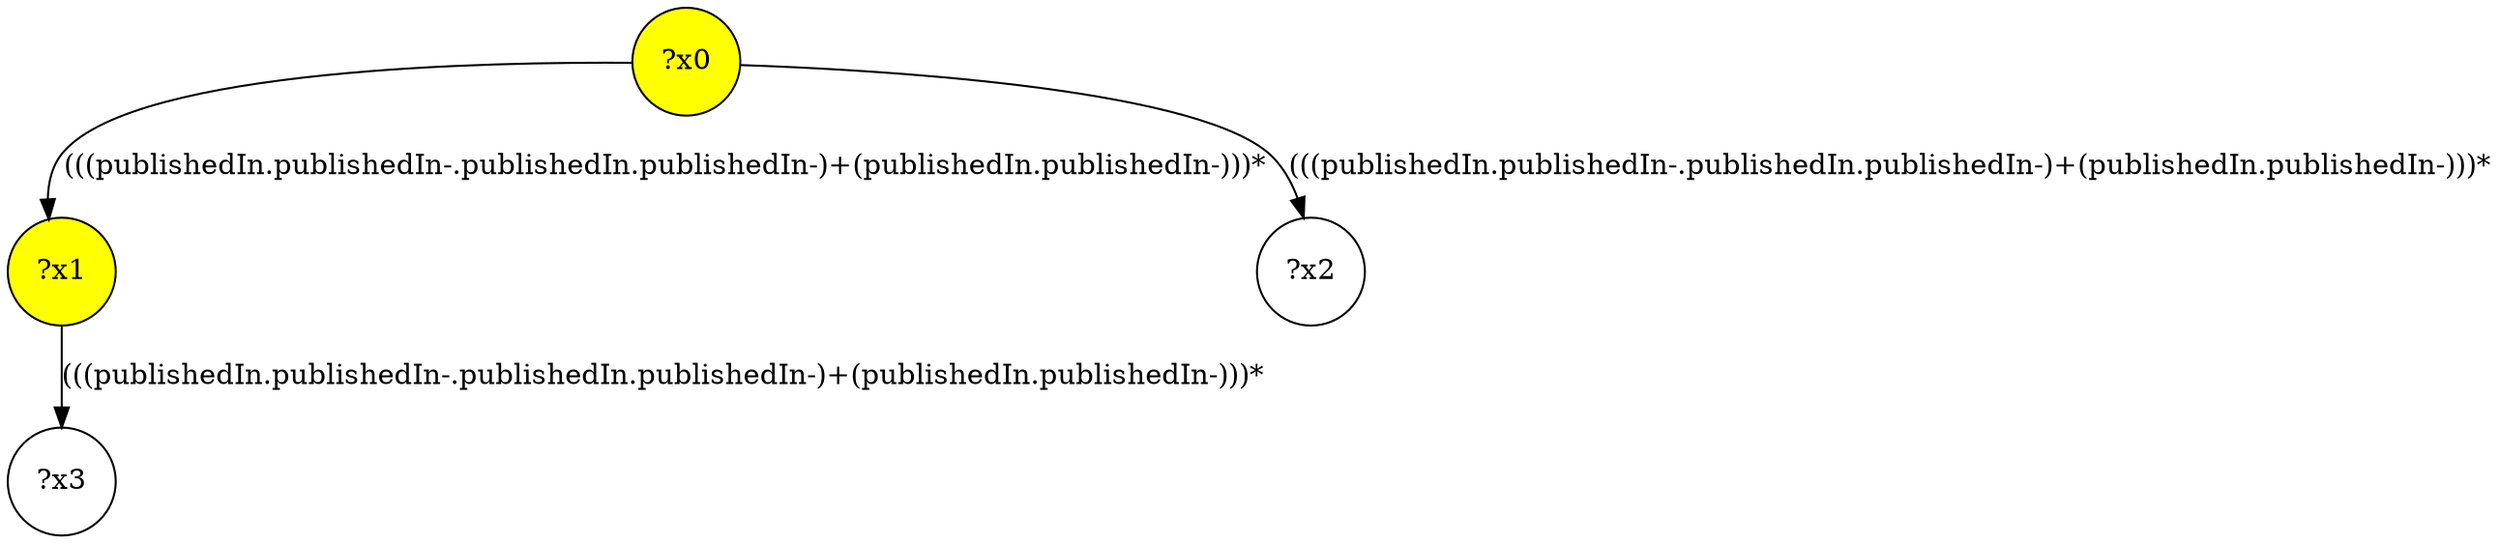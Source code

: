 digraph g {
	x0 [fillcolor="yellow", style="filled," shape=circle, label="?x0"];
	x1 [fillcolor="yellow", style="filled," shape=circle, label="?x1"];
	x0 -> x1 [label="(((publishedIn.publishedIn-.publishedIn.publishedIn-)+(publishedIn.publishedIn-)))*"];
	x2 [shape=circle, label="?x2"];
	x0 -> x2 [label="(((publishedIn.publishedIn-.publishedIn.publishedIn-)+(publishedIn.publishedIn-)))*"];
	x3 [shape=circle, label="?x3"];
	x1 -> x3 [label="(((publishedIn.publishedIn-.publishedIn.publishedIn-)+(publishedIn.publishedIn-)))*"];
}
